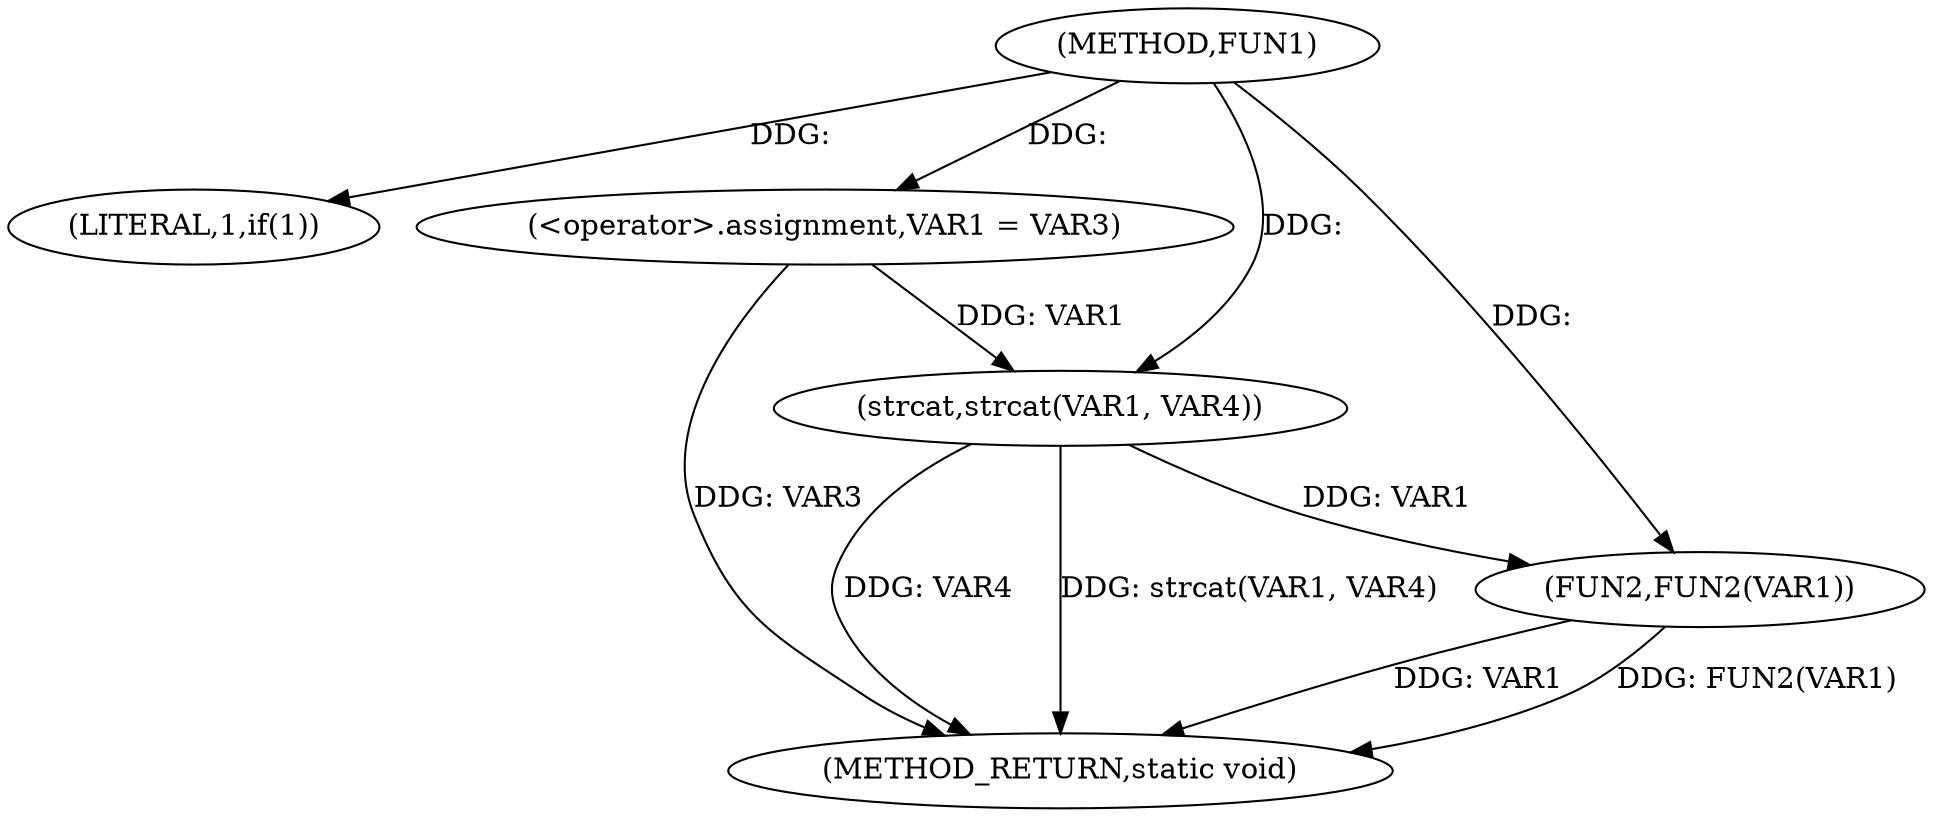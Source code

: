 digraph FUN1 {  
"1000100" [label = "(METHOD,FUN1)" ]
"1000118" [label = "(METHOD_RETURN,static void)" ]
"1000106" [label = "(LITERAL,1,if(1))" ]
"1000108" [label = "(<operator>.assignment,VAR1 = VAR3)" ]
"1000113" [label = "(strcat,strcat(VAR1, VAR4))" ]
"1000116" [label = "(FUN2,FUN2(VAR1))" ]
  "1000116" -> "1000118"  [ label = "DDG: VAR1"] 
  "1000113" -> "1000118"  [ label = "DDG: VAR4"] 
  "1000116" -> "1000118"  [ label = "DDG: FUN2(VAR1)"] 
  "1000113" -> "1000118"  [ label = "DDG: strcat(VAR1, VAR4)"] 
  "1000108" -> "1000118"  [ label = "DDG: VAR3"] 
  "1000100" -> "1000106"  [ label = "DDG: "] 
  "1000100" -> "1000108"  [ label = "DDG: "] 
  "1000108" -> "1000113"  [ label = "DDG: VAR1"] 
  "1000100" -> "1000113"  [ label = "DDG: "] 
  "1000113" -> "1000116"  [ label = "DDG: VAR1"] 
  "1000100" -> "1000116"  [ label = "DDG: "] 
}
